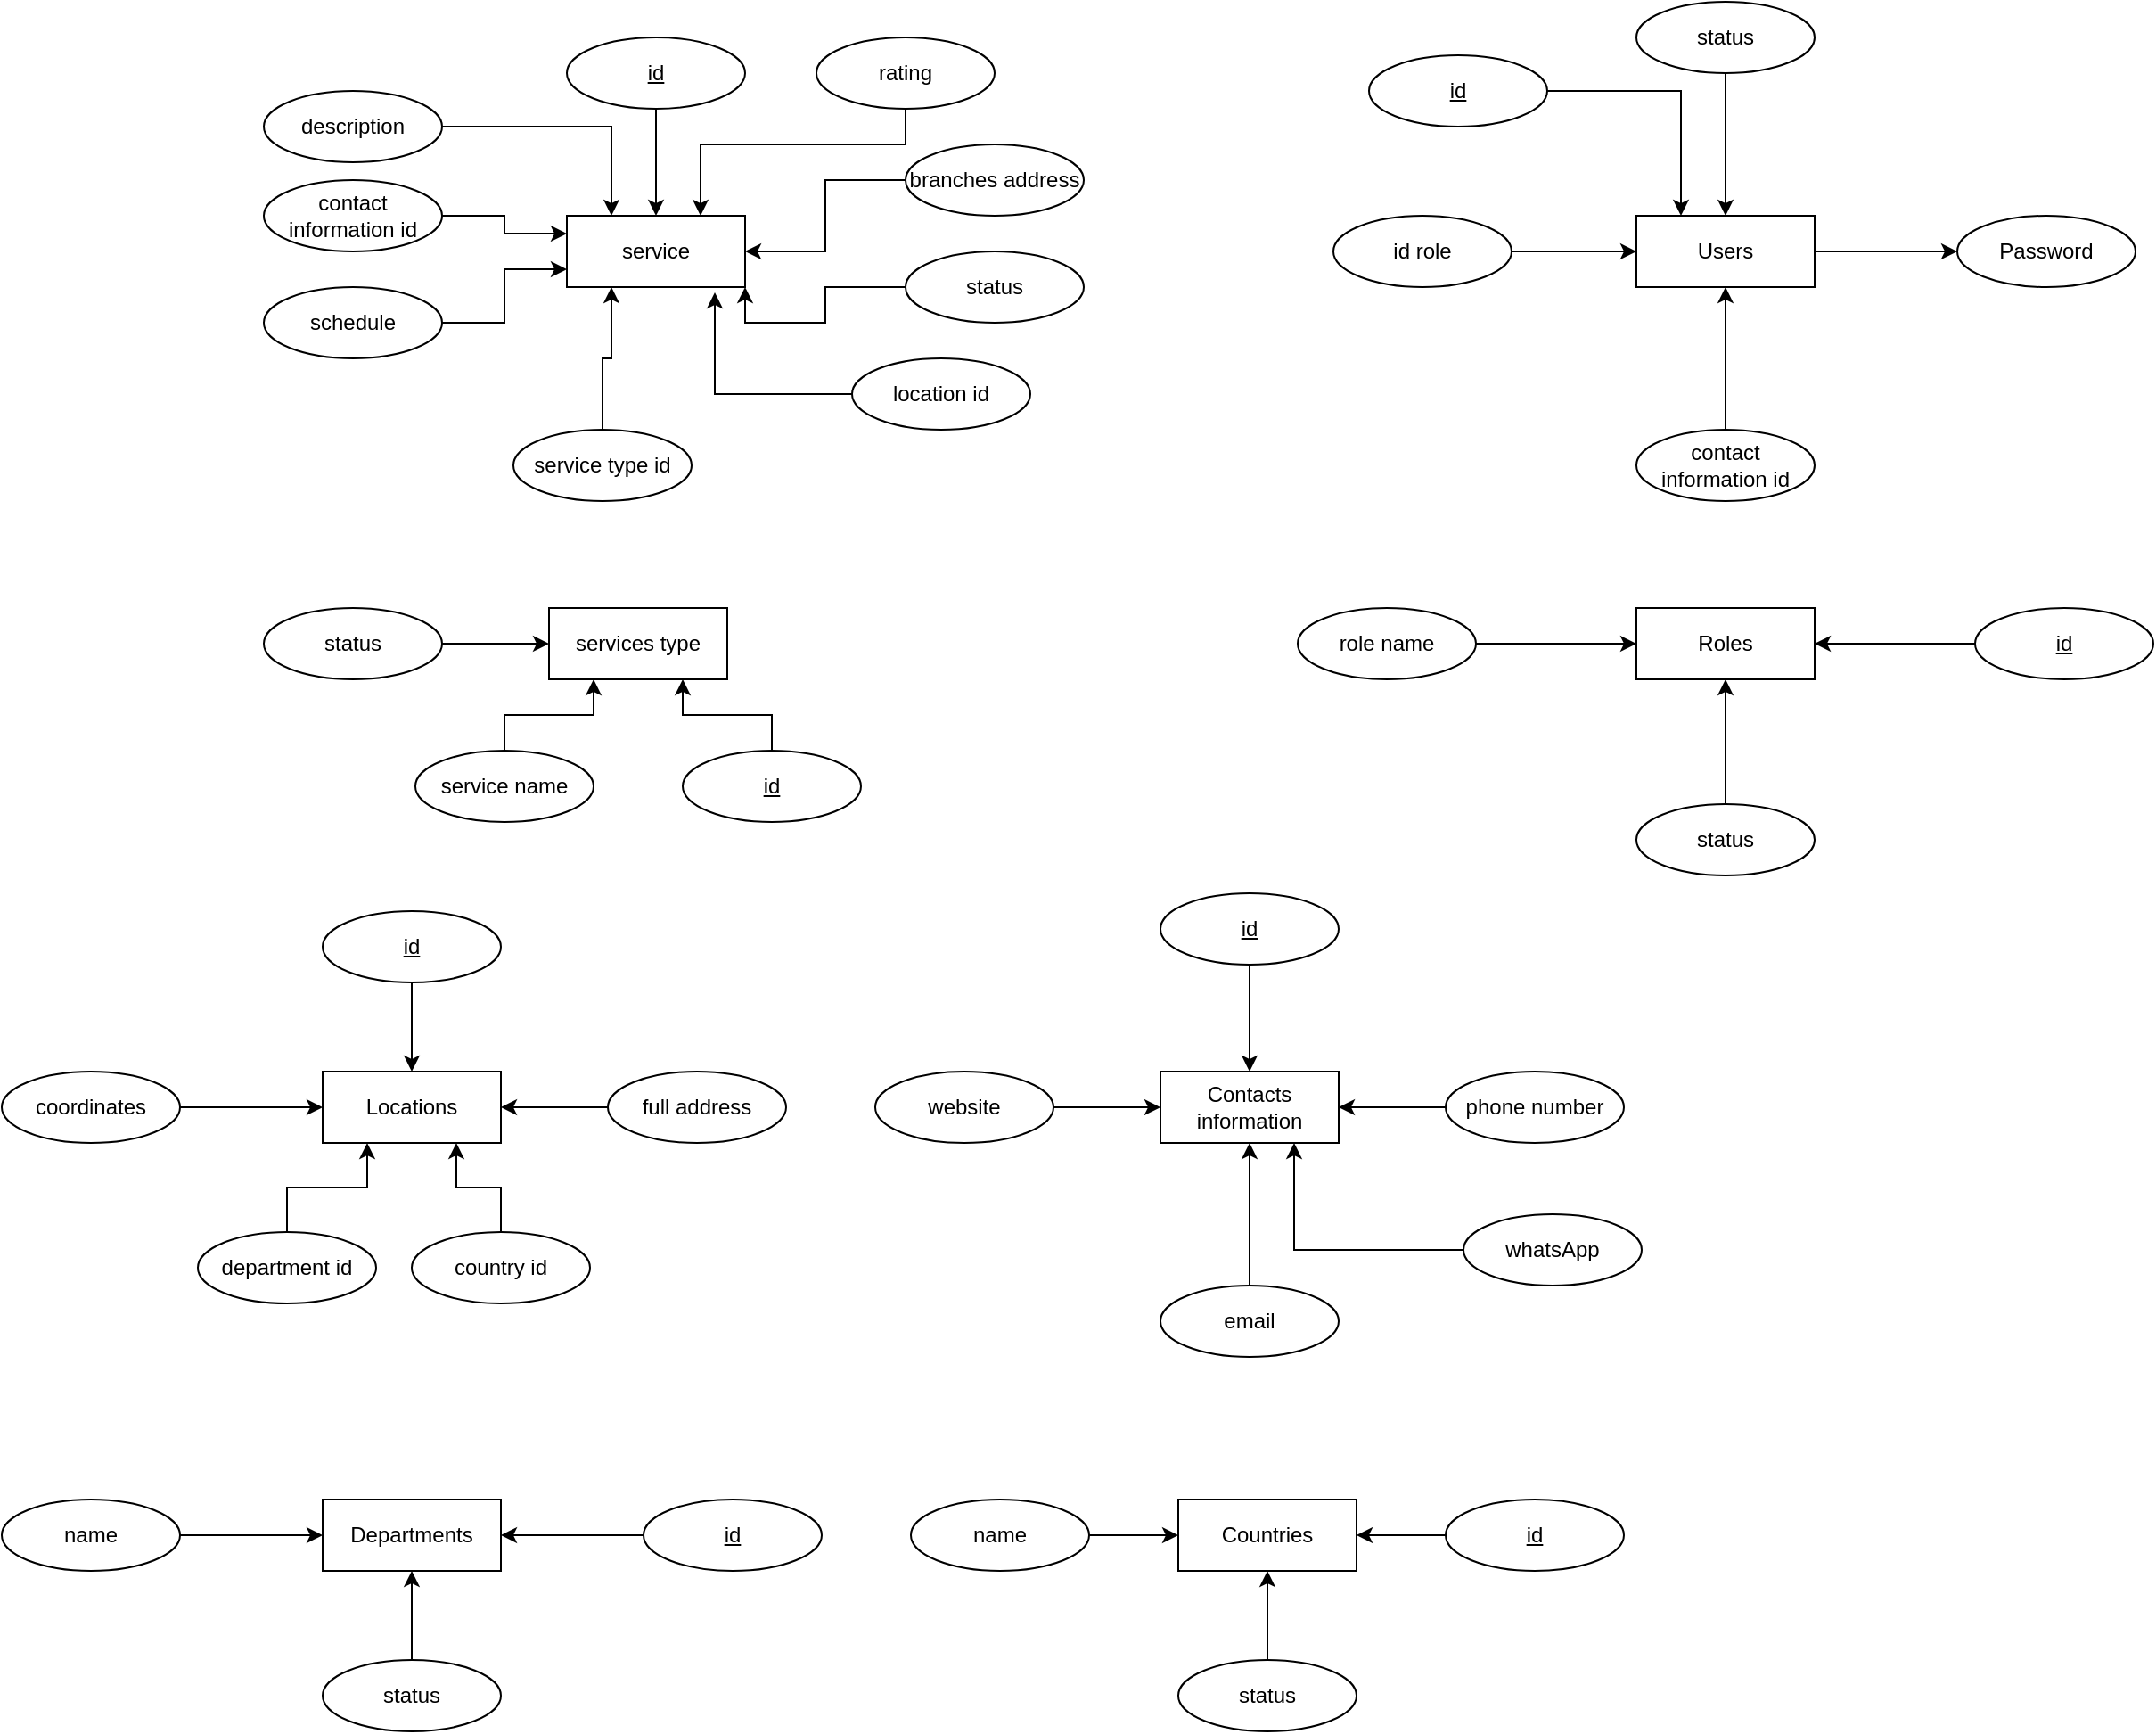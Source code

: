 <mxfile version="21.6.8" type="github">
  <diagram name="Page-1" id="4ZnNFXyoEZe7LMFONqr0">
    <mxGraphModel dx="1760" dy="1126" grid="1" gridSize="10" guides="1" tooltips="1" connect="1" arrows="1" fold="1" page="1" pageScale="1" pageWidth="850" pageHeight="1100" math="0" shadow="0">
      <root>
        <mxCell id="0" />
        <mxCell id="1" parent="0" />
        <mxCell id="6k_cG2A3B_EXTdvcoZ3U-2" value="service" style="whiteSpace=wrap;html=1;align=center;" parent="1" vertex="1">
          <mxGeometry x="320" y="200" width="100" height="40" as="geometry" />
        </mxCell>
        <mxCell id="6k_cG2A3B_EXTdvcoZ3U-3" value="" style="line;strokeWidth=1;rotatable=0;dashed=0;labelPosition=right;align=left;verticalAlign=middle;spacingTop=0;spacingLeft=6;points=[];portConstraint=eastwest;" parent="1" vertex="1">
          <mxGeometry x="360" y="300" width="80" as="geometry" />
        </mxCell>
        <mxCell id="6k_cG2A3B_EXTdvcoZ3U-7" style="edgeStyle=orthogonalEdgeStyle;rounded=0;orthogonalLoop=1;jettySize=auto;html=1;entryX=1;entryY=0.5;entryDx=0;entryDy=0;" parent="1" source="6k_cG2A3B_EXTdvcoZ3U-6" target="6k_cG2A3B_EXTdvcoZ3U-2" edge="1">
          <mxGeometry relative="1" as="geometry" />
        </mxCell>
        <mxCell id="6k_cG2A3B_EXTdvcoZ3U-6" value="branches address" style="ellipse;whiteSpace=wrap;html=1;align=center;" parent="1" vertex="1">
          <mxGeometry x="510" y="160" width="100" height="40" as="geometry" />
        </mxCell>
        <mxCell id="6k_cG2A3B_EXTdvcoZ3U-9" style="edgeStyle=orthogonalEdgeStyle;rounded=0;orthogonalLoop=1;jettySize=auto;html=1;" parent="1" source="6k_cG2A3B_EXTdvcoZ3U-8" target="6k_cG2A3B_EXTdvcoZ3U-2" edge="1">
          <mxGeometry relative="1" as="geometry" />
        </mxCell>
        <mxCell id="6k_cG2A3B_EXTdvcoZ3U-8" value="id" style="ellipse;whiteSpace=wrap;html=1;align=center;fontStyle=4;" parent="1" vertex="1">
          <mxGeometry x="320" y="100" width="100" height="40" as="geometry" />
        </mxCell>
        <mxCell id="6k_cG2A3B_EXTdvcoZ3U-12" style="edgeStyle=orthogonalEdgeStyle;rounded=0;orthogonalLoop=1;jettySize=auto;html=1;entryX=0.75;entryY=0;entryDx=0;entryDy=0;exitX=0;exitY=0.5;exitDx=0;exitDy=0;" parent="1" source="6k_cG2A3B_EXTdvcoZ3U-10" target="6k_cG2A3B_EXTdvcoZ3U-2" edge="1">
          <mxGeometry relative="1" as="geometry">
            <Array as="points">
              <mxPoint x="510" y="160" />
              <mxPoint x="395" y="160" />
            </Array>
          </mxGeometry>
        </mxCell>
        <mxCell id="6k_cG2A3B_EXTdvcoZ3U-10" value="rating" style="ellipse;whiteSpace=wrap;html=1;align=center;" parent="1" vertex="1">
          <mxGeometry x="460" y="100" width="100" height="40" as="geometry" />
        </mxCell>
        <mxCell id="6k_cG2A3B_EXTdvcoZ3U-14" style="edgeStyle=orthogonalEdgeStyle;rounded=0;orthogonalLoop=1;jettySize=auto;html=1;entryX=0;entryY=0.75;entryDx=0;entryDy=0;" parent="1" source="6k_cG2A3B_EXTdvcoZ3U-13" target="6k_cG2A3B_EXTdvcoZ3U-2" edge="1">
          <mxGeometry relative="1" as="geometry" />
        </mxCell>
        <mxCell id="6k_cG2A3B_EXTdvcoZ3U-13" value="schedule" style="ellipse;whiteSpace=wrap;html=1;align=center;" parent="1" vertex="1">
          <mxGeometry x="150" y="240" width="100" height="40" as="geometry" />
        </mxCell>
        <mxCell id="6k_cG2A3B_EXTdvcoZ3U-16" style="edgeStyle=orthogonalEdgeStyle;rounded=0;orthogonalLoop=1;jettySize=auto;html=1;entryX=0;entryY=0.25;entryDx=0;entryDy=0;" parent="1" source="6k_cG2A3B_EXTdvcoZ3U-15" target="6k_cG2A3B_EXTdvcoZ3U-2" edge="1">
          <mxGeometry relative="1" as="geometry" />
        </mxCell>
        <mxCell id="6k_cG2A3B_EXTdvcoZ3U-15" value="contact information id" style="ellipse;whiteSpace=wrap;html=1;align=center;" parent="1" vertex="1">
          <mxGeometry x="150" y="180" width="100" height="40" as="geometry" />
        </mxCell>
        <mxCell id="6k_cG2A3B_EXTdvcoZ3U-18" style="edgeStyle=orthogonalEdgeStyle;rounded=0;orthogonalLoop=1;jettySize=auto;html=1;entryX=0.25;entryY=0;entryDx=0;entryDy=0;" parent="1" source="6k_cG2A3B_EXTdvcoZ3U-17" target="6k_cG2A3B_EXTdvcoZ3U-2" edge="1">
          <mxGeometry relative="1" as="geometry" />
        </mxCell>
        <mxCell id="6k_cG2A3B_EXTdvcoZ3U-17" value="description" style="ellipse;whiteSpace=wrap;html=1;align=center;" parent="1" vertex="1">
          <mxGeometry x="150" y="130" width="100" height="40" as="geometry" />
        </mxCell>
        <mxCell id="2XloK-BeQbmO1Se2qZyU-5" style="edgeStyle=orthogonalEdgeStyle;rounded=0;orthogonalLoop=1;jettySize=auto;html=1;entryX=0.25;entryY=1;entryDx=0;entryDy=0;" parent="1" source="2XloK-BeQbmO1Se2qZyU-1" target="2XloK-BeQbmO1Se2qZyU-8" edge="1">
          <mxGeometry relative="1" as="geometry">
            <mxPoint x="315" y="440" as="targetPoint" />
          </mxGeometry>
        </mxCell>
        <mxCell id="2XloK-BeQbmO1Se2qZyU-1" value="service name" style="ellipse;whiteSpace=wrap;html=1;align=center;" parent="1" vertex="1">
          <mxGeometry x="235" y="500" width="100" height="40" as="geometry" />
        </mxCell>
        <mxCell id="2XloK-BeQbmO1Se2qZyU-4" style="edgeStyle=orthogonalEdgeStyle;rounded=0;orthogonalLoop=1;jettySize=auto;html=1;entryX=0.75;entryY=1;entryDx=0;entryDy=0;" parent="1" source="2XloK-BeQbmO1Se2qZyU-3" target="2XloK-BeQbmO1Se2qZyU-8" edge="1">
          <mxGeometry relative="1" as="geometry">
            <mxPoint x="415" y="440" as="targetPoint" />
          </mxGeometry>
        </mxCell>
        <mxCell id="2XloK-BeQbmO1Se2qZyU-3" value="id" style="ellipse;whiteSpace=wrap;html=1;align=center;fontStyle=4;" parent="1" vertex="1">
          <mxGeometry x="385" y="500" width="100" height="40" as="geometry" />
        </mxCell>
        <mxCell id="2XloK-BeQbmO1Se2qZyU-7" style="edgeStyle=orthogonalEdgeStyle;rounded=0;orthogonalLoop=1;jettySize=auto;html=1;entryX=0.83;entryY=1.075;entryDx=0;entryDy=0;entryPerimeter=0;" parent="1" source="2XloK-BeQbmO1Se2qZyU-6" target="6k_cG2A3B_EXTdvcoZ3U-2" edge="1">
          <mxGeometry relative="1" as="geometry" />
        </mxCell>
        <mxCell id="2XloK-BeQbmO1Se2qZyU-6" value="location id" style="ellipse;whiteSpace=wrap;html=1;align=center;" parent="1" vertex="1">
          <mxGeometry x="480" y="280" width="100" height="40" as="geometry" />
        </mxCell>
        <mxCell id="2XloK-BeQbmO1Se2qZyU-8" value="services type" style="whiteSpace=wrap;html=1;align=center;" parent="1" vertex="1">
          <mxGeometry x="310" y="420" width="100" height="40" as="geometry" />
        </mxCell>
        <mxCell id="2XloK-BeQbmO1Se2qZyU-16" style="edgeStyle=orthogonalEdgeStyle;rounded=0;orthogonalLoop=1;jettySize=auto;html=1;entryX=0.25;entryY=1;entryDx=0;entryDy=0;" parent="1" source="2XloK-BeQbmO1Se2qZyU-9" target="6k_cG2A3B_EXTdvcoZ3U-2" edge="1">
          <mxGeometry relative="1" as="geometry" />
        </mxCell>
        <mxCell id="2XloK-BeQbmO1Se2qZyU-9" value="service type id" style="ellipse;whiteSpace=wrap;html=1;align=center;" parent="1" vertex="1">
          <mxGeometry x="290" y="320" width="100" height="40" as="geometry" />
        </mxCell>
        <mxCell id="2XloK-BeQbmO1Se2qZyU-12" style="edgeStyle=orthogonalEdgeStyle;rounded=0;orthogonalLoop=1;jettySize=auto;html=1;entryX=1;entryY=1;entryDx=0;entryDy=0;" parent="1" source="2XloK-BeQbmO1Se2qZyU-11" target="6k_cG2A3B_EXTdvcoZ3U-2" edge="1">
          <mxGeometry relative="1" as="geometry" />
        </mxCell>
        <mxCell id="2XloK-BeQbmO1Se2qZyU-11" value="status" style="ellipse;whiteSpace=wrap;html=1;align=center;" parent="1" vertex="1">
          <mxGeometry x="510" y="220" width="100" height="40" as="geometry" />
        </mxCell>
        <mxCell id="2XloK-BeQbmO1Se2qZyU-14" style="edgeStyle=orthogonalEdgeStyle;rounded=0;orthogonalLoop=1;jettySize=auto;html=1;entryX=0;entryY=0.5;entryDx=0;entryDy=0;" parent="1" source="2XloK-BeQbmO1Se2qZyU-13" target="2XloK-BeQbmO1Se2qZyU-8" edge="1">
          <mxGeometry relative="1" as="geometry" />
        </mxCell>
        <mxCell id="2XloK-BeQbmO1Se2qZyU-13" value="status" style="ellipse;whiteSpace=wrap;html=1;align=center;" parent="1" vertex="1">
          <mxGeometry x="150" y="420" width="100" height="40" as="geometry" />
        </mxCell>
        <mxCell id="l1hx-izmJNsPAIyKJFCx-7" value="" style="edgeStyle=orthogonalEdgeStyle;rounded=0;orthogonalLoop=1;jettySize=auto;html=1;" parent="1" source="l1hx-izmJNsPAIyKJFCx-1" target="l1hx-izmJNsPAIyKJFCx-6" edge="1">
          <mxGeometry relative="1" as="geometry" />
        </mxCell>
        <mxCell id="l1hx-izmJNsPAIyKJFCx-1" value="Users" style="whiteSpace=wrap;html=1;align=center;" parent="1" vertex="1">
          <mxGeometry x="920" y="200" width="100" height="40" as="geometry" />
        </mxCell>
        <mxCell id="l1hx-izmJNsPAIyKJFCx-4" value="" style="edgeStyle=orthogonalEdgeStyle;rounded=0;orthogonalLoop=1;jettySize=auto;html=1;" parent="1" source="l1hx-izmJNsPAIyKJFCx-2" target="l1hx-izmJNsPAIyKJFCx-1" edge="1">
          <mxGeometry relative="1" as="geometry" />
        </mxCell>
        <mxCell id="l1hx-izmJNsPAIyKJFCx-2" value="contact information id" style="ellipse;whiteSpace=wrap;html=1;align=center;" parent="1" vertex="1">
          <mxGeometry x="920" y="320" width="100" height="40" as="geometry" />
        </mxCell>
        <mxCell id="l1hx-izmJNsPAIyKJFCx-6" value="Password" style="ellipse;whiteSpace=wrap;html=1;align=center;" parent="1" vertex="1">
          <mxGeometry x="1100" y="200" width="100" height="40" as="geometry" />
        </mxCell>
        <mxCell id="l1hx-izmJNsPAIyKJFCx-9" value="" style="edgeStyle=orthogonalEdgeStyle;rounded=0;orthogonalLoop=1;jettySize=auto;html=1;" parent="1" source="l1hx-izmJNsPAIyKJFCx-8" target="l1hx-izmJNsPAIyKJFCx-1" edge="1">
          <mxGeometry relative="1" as="geometry" />
        </mxCell>
        <mxCell id="l1hx-izmJNsPAIyKJFCx-8" value="status" style="ellipse;whiteSpace=wrap;html=1;align=center;" parent="1" vertex="1">
          <mxGeometry x="920" y="80" width="100" height="40" as="geometry" />
        </mxCell>
        <mxCell id="l1hx-izmJNsPAIyKJFCx-11" value="" style="edgeStyle=orthogonalEdgeStyle;rounded=0;orthogonalLoop=1;jettySize=auto;html=1;" parent="1" source="l1hx-izmJNsPAIyKJFCx-10" target="l1hx-izmJNsPAIyKJFCx-1" edge="1">
          <mxGeometry relative="1" as="geometry" />
        </mxCell>
        <mxCell id="l1hx-izmJNsPAIyKJFCx-10" value="id role" style="ellipse;whiteSpace=wrap;html=1;align=center;" parent="1" vertex="1">
          <mxGeometry x="750" y="200" width="100" height="40" as="geometry" />
        </mxCell>
        <mxCell id="l1hx-izmJNsPAIyKJFCx-13" style="edgeStyle=orthogonalEdgeStyle;rounded=0;orthogonalLoop=1;jettySize=auto;html=1;entryX=0.25;entryY=0;entryDx=0;entryDy=0;" parent="1" source="l1hx-izmJNsPAIyKJFCx-12" target="l1hx-izmJNsPAIyKJFCx-1" edge="1">
          <mxGeometry relative="1" as="geometry" />
        </mxCell>
        <mxCell id="l1hx-izmJNsPAIyKJFCx-12" value="id" style="ellipse;whiteSpace=wrap;html=1;align=center;fontStyle=4;" parent="1" vertex="1">
          <mxGeometry x="770" y="110" width="100" height="40" as="geometry" />
        </mxCell>
        <mxCell id="l1hx-izmJNsPAIyKJFCx-16" value="Roles" style="whiteSpace=wrap;html=1;align=center;" parent="1" vertex="1">
          <mxGeometry x="920" y="420" width="100" height="40" as="geometry" />
        </mxCell>
        <mxCell id="l1hx-izmJNsPAIyKJFCx-18" value="" style="edgeStyle=orthogonalEdgeStyle;rounded=0;orthogonalLoop=1;jettySize=auto;html=1;" parent="1" source="l1hx-izmJNsPAIyKJFCx-17" target="l1hx-izmJNsPAIyKJFCx-16" edge="1">
          <mxGeometry relative="1" as="geometry" />
        </mxCell>
        <mxCell id="l1hx-izmJNsPAIyKJFCx-17" value="role name" style="ellipse;whiteSpace=wrap;html=1;align=center;" parent="1" vertex="1">
          <mxGeometry x="730" y="420" width="100" height="40" as="geometry" />
        </mxCell>
        <mxCell id="l1hx-izmJNsPAIyKJFCx-20" value="" style="edgeStyle=orthogonalEdgeStyle;rounded=0;orthogonalLoop=1;jettySize=auto;html=1;" parent="1" source="l1hx-izmJNsPAIyKJFCx-19" target="l1hx-izmJNsPAIyKJFCx-16" edge="1">
          <mxGeometry relative="1" as="geometry" />
        </mxCell>
        <mxCell id="l1hx-izmJNsPAIyKJFCx-19" value="status" style="ellipse;whiteSpace=wrap;html=1;align=center;" parent="1" vertex="1">
          <mxGeometry x="920" y="530" width="100" height="40" as="geometry" />
        </mxCell>
        <mxCell id="l1hx-izmJNsPAIyKJFCx-22" value="" style="edgeStyle=orthogonalEdgeStyle;rounded=0;orthogonalLoop=1;jettySize=auto;html=1;" parent="1" source="l1hx-izmJNsPAIyKJFCx-21" target="l1hx-izmJNsPAIyKJFCx-16" edge="1">
          <mxGeometry relative="1" as="geometry" />
        </mxCell>
        <mxCell id="l1hx-izmJNsPAIyKJFCx-21" value="id" style="ellipse;whiteSpace=wrap;html=1;align=center;fontStyle=4;" parent="1" vertex="1">
          <mxGeometry x="1110" y="420" width="100" height="40" as="geometry" />
        </mxCell>
        <mxCell id="l1hx-izmJNsPAIyKJFCx-23" value="Contacts information" style="whiteSpace=wrap;html=1;align=center;" parent="1" vertex="1">
          <mxGeometry x="653" y="680" width="100" height="40" as="geometry" />
        </mxCell>
        <mxCell id="l1hx-izmJNsPAIyKJFCx-26" value="" style="edgeStyle=orthogonalEdgeStyle;rounded=0;orthogonalLoop=1;jettySize=auto;html=1;" parent="1" source="l1hx-izmJNsPAIyKJFCx-25" target="l1hx-izmJNsPAIyKJFCx-23" edge="1">
          <mxGeometry relative="1" as="geometry" />
        </mxCell>
        <mxCell id="l1hx-izmJNsPAIyKJFCx-25" value="id" style="ellipse;whiteSpace=wrap;html=1;align=center;fontStyle=4;" parent="1" vertex="1">
          <mxGeometry x="653" y="580" width="100" height="40" as="geometry" />
        </mxCell>
        <mxCell id="l1hx-izmJNsPAIyKJFCx-28" value="" style="edgeStyle=orthogonalEdgeStyle;rounded=0;orthogonalLoop=1;jettySize=auto;html=1;" parent="1" source="l1hx-izmJNsPAIyKJFCx-27" target="l1hx-izmJNsPAIyKJFCx-23" edge="1">
          <mxGeometry relative="1" as="geometry" />
        </mxCell>
        <mxCell id="l1hx-izmJNsPAIyKJFCx-27" value="email" style="ellipse;whiteSpace=wrap;html=1;align=center;" parent="1" vertex="1">
          <mxGeometry x="653" y="800" width="100" height="40" as="geometry" />
        </mxCell>
        <mxCell id="l1hx-izmJNsPAIyKJFCx-30" value="" style="edgeStyle=orthogonalEdgeStyle;rounded=0;orthogonalLoop=1;jettySize=auto;html=1;" parent="1" source="l1hx-izmJNsPAIyKJFCx-29" target="l1hx-izmJNsPAIyKJFCx-23" edge="1">
          <mxGeometry relative="1" as="geometry" />
        </mxCell>
        <mxCell id="l1hx-izmJNsPAIyKJFCx-29" value="phone number" style="ellipse;whiteSpace=wrap;html=1;align=center;" parent="1" vertex="1">
          <mxGeometry x="813" y="680" width="100" height="40" as="geometry" />
        </mxCell>
        <mxCell id="l1hx-izmJNsPAIyKJFCx-32" style="edgeStyle=orthogonalEdgeStyle;rounded=0;orthogonalLoop=1;jettySize=auto;html=1;entryX=0.75;entryY=1;entryDx=0;entryDy=0;" parent="1" source="l1hx-izmJNsPAIyKJFCx-31" target="l1hx-izmJNsPAIyKJFCx-23" edge="1">
          <mxGeometry relative="1" as="geometry" />
        </mxCell>
        <mxCell id="l1hx-izmJNsPAIyKJFCx-31" value="whatsApp" style="ellipse;whiteSpace=wrap;html=1;align=center;" parent="1" vertex="1">
          <mxGeometry x="823" y="760" width="100" height="40" as="geometry" />
        </mxCell>
        <mxCell id="l1hx-izmJNsPAIyKJFCx-34" value="" style="edgeStyle=orthogonalEdgeStyle;rounded=0;orthogonalLoop=1;jettySize=auto;html=1;" parent="1" source="l1hx-izmJNsPAIyKJFCx-33" target="l1hx-izmJNsPAIyKJFCx-23" edge="1">
          <mxGeometry relative="1" as="geometry" />
        </mxCell>
        <mxCell id="l1hx-izmJNsPAIyKJFCx-33" value="website" style="ellipse;whiteSpace=wrap;html=1;align=center;" parent="1" vertex="1">
          <mxGeometry x="493" y="680" width="100" height="40" as="geometry" />
        </mxCell>
        <mxCell id="8v3DLjQhCp5-PkDh0FPm-2" value="Locations" style="whiteSpace=wrap;html=1;align=center;" vertex="1" parent="1">
          <mxGeometry x="183" y="680" width="100" height="40" as="geometry" />
        </mxCell>
        <mxCell id="8v3DLjQhCp5-PkDh0FPm-6" value="" style="edgeStyle=orthogonalEdgeStyle;rounded=0;orthogonalLoop=1;jettySize=auto;html=1;" edge="1" parent="1" source="8v3DLjQhCp5-PkDh0FPm-3" target="8v3DLjQhCp5-PkDh0FPm-2">
          <mxGeometry relative="1" as="geometry" />
        </mxCell>
        <mxCell id="8v3DLjQhCp5-PkDh0FPm-3" value="full address" style="ellipse;whiteSpace=wrap;html=1;align=center;" vertex="1" parent="1">
          <mxGeometry x="343" y="680" width="100" height="40" as="geometry" />
        </mxCell>
        <mxCell id="8v3DLjQhCp5-PkDh0FPm-7" value="" style="edgeStyle=orthogonalEdgeStyle;rounded=0;orthogonalLoop=1;jettySize=auto;html=1;" edge="1" parent="1" source="8v3DLjQhCp5-PkDh0FPm-5" target="8v3DLjQhCp5-PkDh0FPm-2">
          <mxGeometry relative="1" as="geometry" />
        </mxCell>
        <mxCell id="8v3DLjQhCp5-PkDh0FPm-5" value="id" style="ellipse;whiteSpace=wrap;html=1;align=center;fontStyle=4;" vertex="1" parent="1">
          <mxGeometry x="183" y="590" width="100" height="40" as="geometry" />
        </mxCell>
        <mxCell id="8v3DLjQhCp5-PkDh0FPm-9" value="" style="edgeStyle=orthogonalEdgeStyle;rounded=0;orthogonalLoop=1;jettySize=auto;html=1;" edge="1" parent="1" source="8v3DLjQhCp5-PkDh0FPm-8" target="8v3DLjQhCp5-PkDh0FPm-2">
          <mxGeometry relative="1" as="geometry" />
        </mxCell>
        <mxCell id="8v3DLjQhCp5-PkDh0FPm-8" value="coordinates" style="ellipse;whiteSpace=wrap;html=1;align=center;" vertex="1" parent="1">
          <mxGeometry x="3" y="680" width="100" height="40" as="geometry" />
        </mxCell>
        <mxCell id="8v3DLjQhCp5-PkDh0FPm-13" value="" style="edgeStyle=orthogonalEdgeStyle;rounded=0;orthogonalLoop=1;jettySize=auto;html=1;entryX=0.25;entryY=1;entryDx=0;entryDy=0;" edge="1" parent="1" source="8v3DLjQhCp5-PkDh0FPm-12" target="8v3DLjQhCp5-PkDh0FPm-2">
          <mxGeometry relative="1" as="geometry" />
        </mxCell>
        <mxCell id="8v3DLjQhCp5-PkDh0FPm-12" value="department id" style="ellipse;whiteSpace=wrap;html=1;align=center;" vertex="1" parent="1">
          <mxGeometry x="113" y="770" width="100" height="40" as="geometry" />
        </mxCell>
        <mxCell id="8v3DLjQhCp5-PkDh0FPm-15" value="" style="edgeStyle=orthogonalEdgeStyle;rounded=0;orthogonalLoop=1;jettySize=auto;html=1;entryX=0.75;entryY=1;entryDx=0;entryDy=0;" edge="1" parent="1" source="8v3DLjQhCp5-PkDh0FPm-14" target="8v3DLjQhCp5-PkDh0FPm-2">
          <mxGeometry relative="1" as="geometry" />
        </mxCell>
        <mxCell id="8v3DLjQhCp5-PkDh0FPm-14" value="country id" style="ellipse;whiteSpace=wrap;html=1;align=center;" vertex="1" parent="1">
          <mxGeometry x="233" y="770" width="100" height="40" as="geometry" />
        </mxCell>
        <mxCell id="8v3DLjQhCp5-PkDh0FPm-16" value="Departments" style="whiteSpace=wrap;html=1;align=center;" vertex="1" parent="1">
          <mxGeometry x="183" y="920" width="100" height="40" as="geometry" />
        </mxCell>
        <mxCell id="8v3DLjQhCp5-PkDh0FPm-18" value="" style="edgeStyle=orthogonalEdgeStyle;rounded=0;orthogonalLoop=1;jettySize=auto;html=1;" edge="1" parent="1" source="8v3DLjQhCp5-PkDh0FPm-17" target="8v3DLjQhCp5-PkDh0FPm-16">
          <mxGeometry relative="1" as="geometry" />
        </mxCell>
        <mxCell id="8v3DLjQhCp5-PkDh0FPm-17" value="name" style="ellipse;whiteSpace=wrap;html=1;align=center;" vertex="1" parent="1">
          <mxGeometry x="3" y="920" width="100" height="40" as="geometry" />
        </mxCell>
        <mxCell id="8v3DLjQhCp5-PkDh0FPm-20" value="" style="edgeStyle=orthogonalEdgeStyle;rounded=0;orthogonalLoop=1;jettySize=auto;html=1;" edge="1" parent="1" source="8v3DLjQhCp5-PkDh0FPm-19" target="8v3DLjQhCp5-PkDh0FPm-16">
          <mxGeometry relative="1" as="geometry" />
        </mxCell>
        <mxCell id="8v3DLjQhCp5-PkDh0FPm-19" value="id" style="ellipse;whiteSpace=wrap;html=1;align=center;fontStyle=4;" vertex="1" parent="1">
          <mxGeometry x="363" y="920" width="100" height="40" as="geometry" />
        </mxCell>
        <mxCell id="8v3DLjQhCp5-PkDh0FPm-22" value="" style="edgeStyle=orthogonalEdgeStyle;rounded=0;orthogonalLoop=1;jettySize=auto;html=1;" edge="1" parent="1" source="8v3DLjQhCp5-PkDh0FPm-21" target="8v3DLjQhCp5-PkDh0FPm-16">
          <mxGeometry relative="1" as="geometry" />
        </mxCell>
        <mxCell id="8v3DLjQhCp5-PkDh0FPm-21" value="status" style="ellipse;whiteSpace=wrap;html=1;align=center;" vertex="1" parent="1">
          <mxGeometry x="183" y="1010" width="100" height="40" as="geometry" />
        </mxCell>
        <mxCell id="8v3DLjQhCp5-PkDh0FPm-23" value="Countries" style="whiteSpace=wrap;html=1;align=center;" vertex="1" parent="1">
          <mxGeometry x="663" y="920" width="100" height="40" as="geometry" />
        </mxCell>
        <mxCell id="8v3DLjQhCp5-PkDh0FPm-25" value="" style="edgeStyle=orthogonalEdgeStyle;rounded=0;orthogonalLoop=1;jettySize=auto;html=1;" edge="1" parent="1" source="8v3DLjQhCp5-PkDh0FPm-24" target="8v3DLjQhCp5-PkDh0FPm-23">
          <mxGeometry relative="1" as="geometry" />
        </mxCell>
        <mxCell id="8v3DLjQhCp5-PkDh0FPm-24" value="name" style="ellipse;whiteSpace=wrap;html=1;align=center;" vertex="1" parent="1">
          <mxGeometry x="513" y="920" width="100" height="40" as="geometry" />
        </mxCell>
        <mxCell id="8v3DLjQhCp5-PkDh0FPm-29" value="" style="edgeStyle=orthogonalEdgeStyle;rounded=0;orthogonalLoop=1;jettySize=auto;html=1;" edge="1" parent="1" source="8v3DLjQhCp5-PkDh0FPm-26" target="8v3DLjQhCp5-PkDh0FPm-23">
          <mxGeometry relative="1" as="geometry" />
        </mxCell>
        <mxCell id="8v3DLjQhCp5-PkDh0FPm-26" value="status" style="ellipse;whiteSpace=wrap;html=1;align=center;" vertex="1" parent="1">
          <mxGeometry x="663" y="1010" width="100" height="40" as="geometry" />
        </mxCell>
        <mxCell id="8v3DLjQhCp5-PkDh0FPm-28" value="" style="edgeStyle=orthogonalEdgeStyle;rounded=0;orthogonalLoop=1;jettySize=auto;html=1;" edge="1" parent="1" source="8v3DLjQhCp5-PkDh0FPm-27" target="8v3DLjQhCp5-PkDh0FPm-23">
          <mxGeometry relative="1" as="geometry" />
        </mxCell>
        <mxCell id="8v3DLjQhCp5-PkDh0FPm-27" value="id" style="ellipse;whiteSpace=wrap;html=1;align=center;fontStyle=4;" vertex="1" parent="1">
          <mxGeometry x="813" y="920" width="100" height="40" as="geometry" />
        </mxCell>
      </root>
    </mxGraphModel>
  </diagram>
</mxfile>
